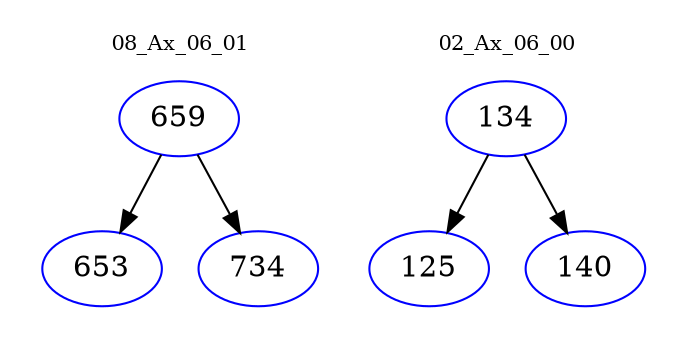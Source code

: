 digraph{
subgraph cluster_0 {
color = white
label = "08_Ax_06_01";
fontsize=10;
T0_659 [label="659", color="blue"]
T0_659 -> T0_653 [color="black"]
T0_653 [label="653", color="blue"]
T0_659 -> T0_734 [color="black"]
T0_734 [label="734", color="blue"]
}
subgraph cluster_1 {
color = white
label = "02_Ax_06_00";
fontsize=10;
T1_134 [label="134", color="blue"]
T1_134 -> T1_125 [color="black"]
T1_125 [label="125", color="blue"]
T1_134 -> T1_140 [color="black"]
T1_140 [label="140", color="blue"]
}
}
